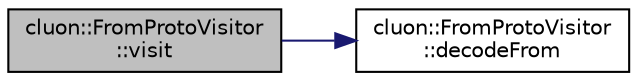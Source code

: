 digraph "cluon::FromProtoVisitor::visit"
{
 // LATEX_PDF_SIZE
  edge [fontname="Helvetica",fontsize="10",labelfontname="Helvetica",labelfontsize="10"];
  node [fontname="Helvetica",fontsize="10",shape=record];
  rankdir="LR";
  Node1 [label="cluon::FromProtoVisitor\l::visit",height=0.2,width=0.4,color="black", fillcolor="grey75", style="filled", fontcolor="black",tooltip=" "];
  Node1 -> Node2 [color="midnightblue",fontsize="10",style="solid",fontname="Helvetica"];
  Node2 [label="cluon::FromProtoVisitor\l::decodeFrom",height=0.2,width=0.4,color="black", fillcolor="white", style="filled",URL="$classcluon_1_1FromProtoVisitor.html#a40200331aef897bc2ec90d5cf9c20519",tooltip=" "];
}
